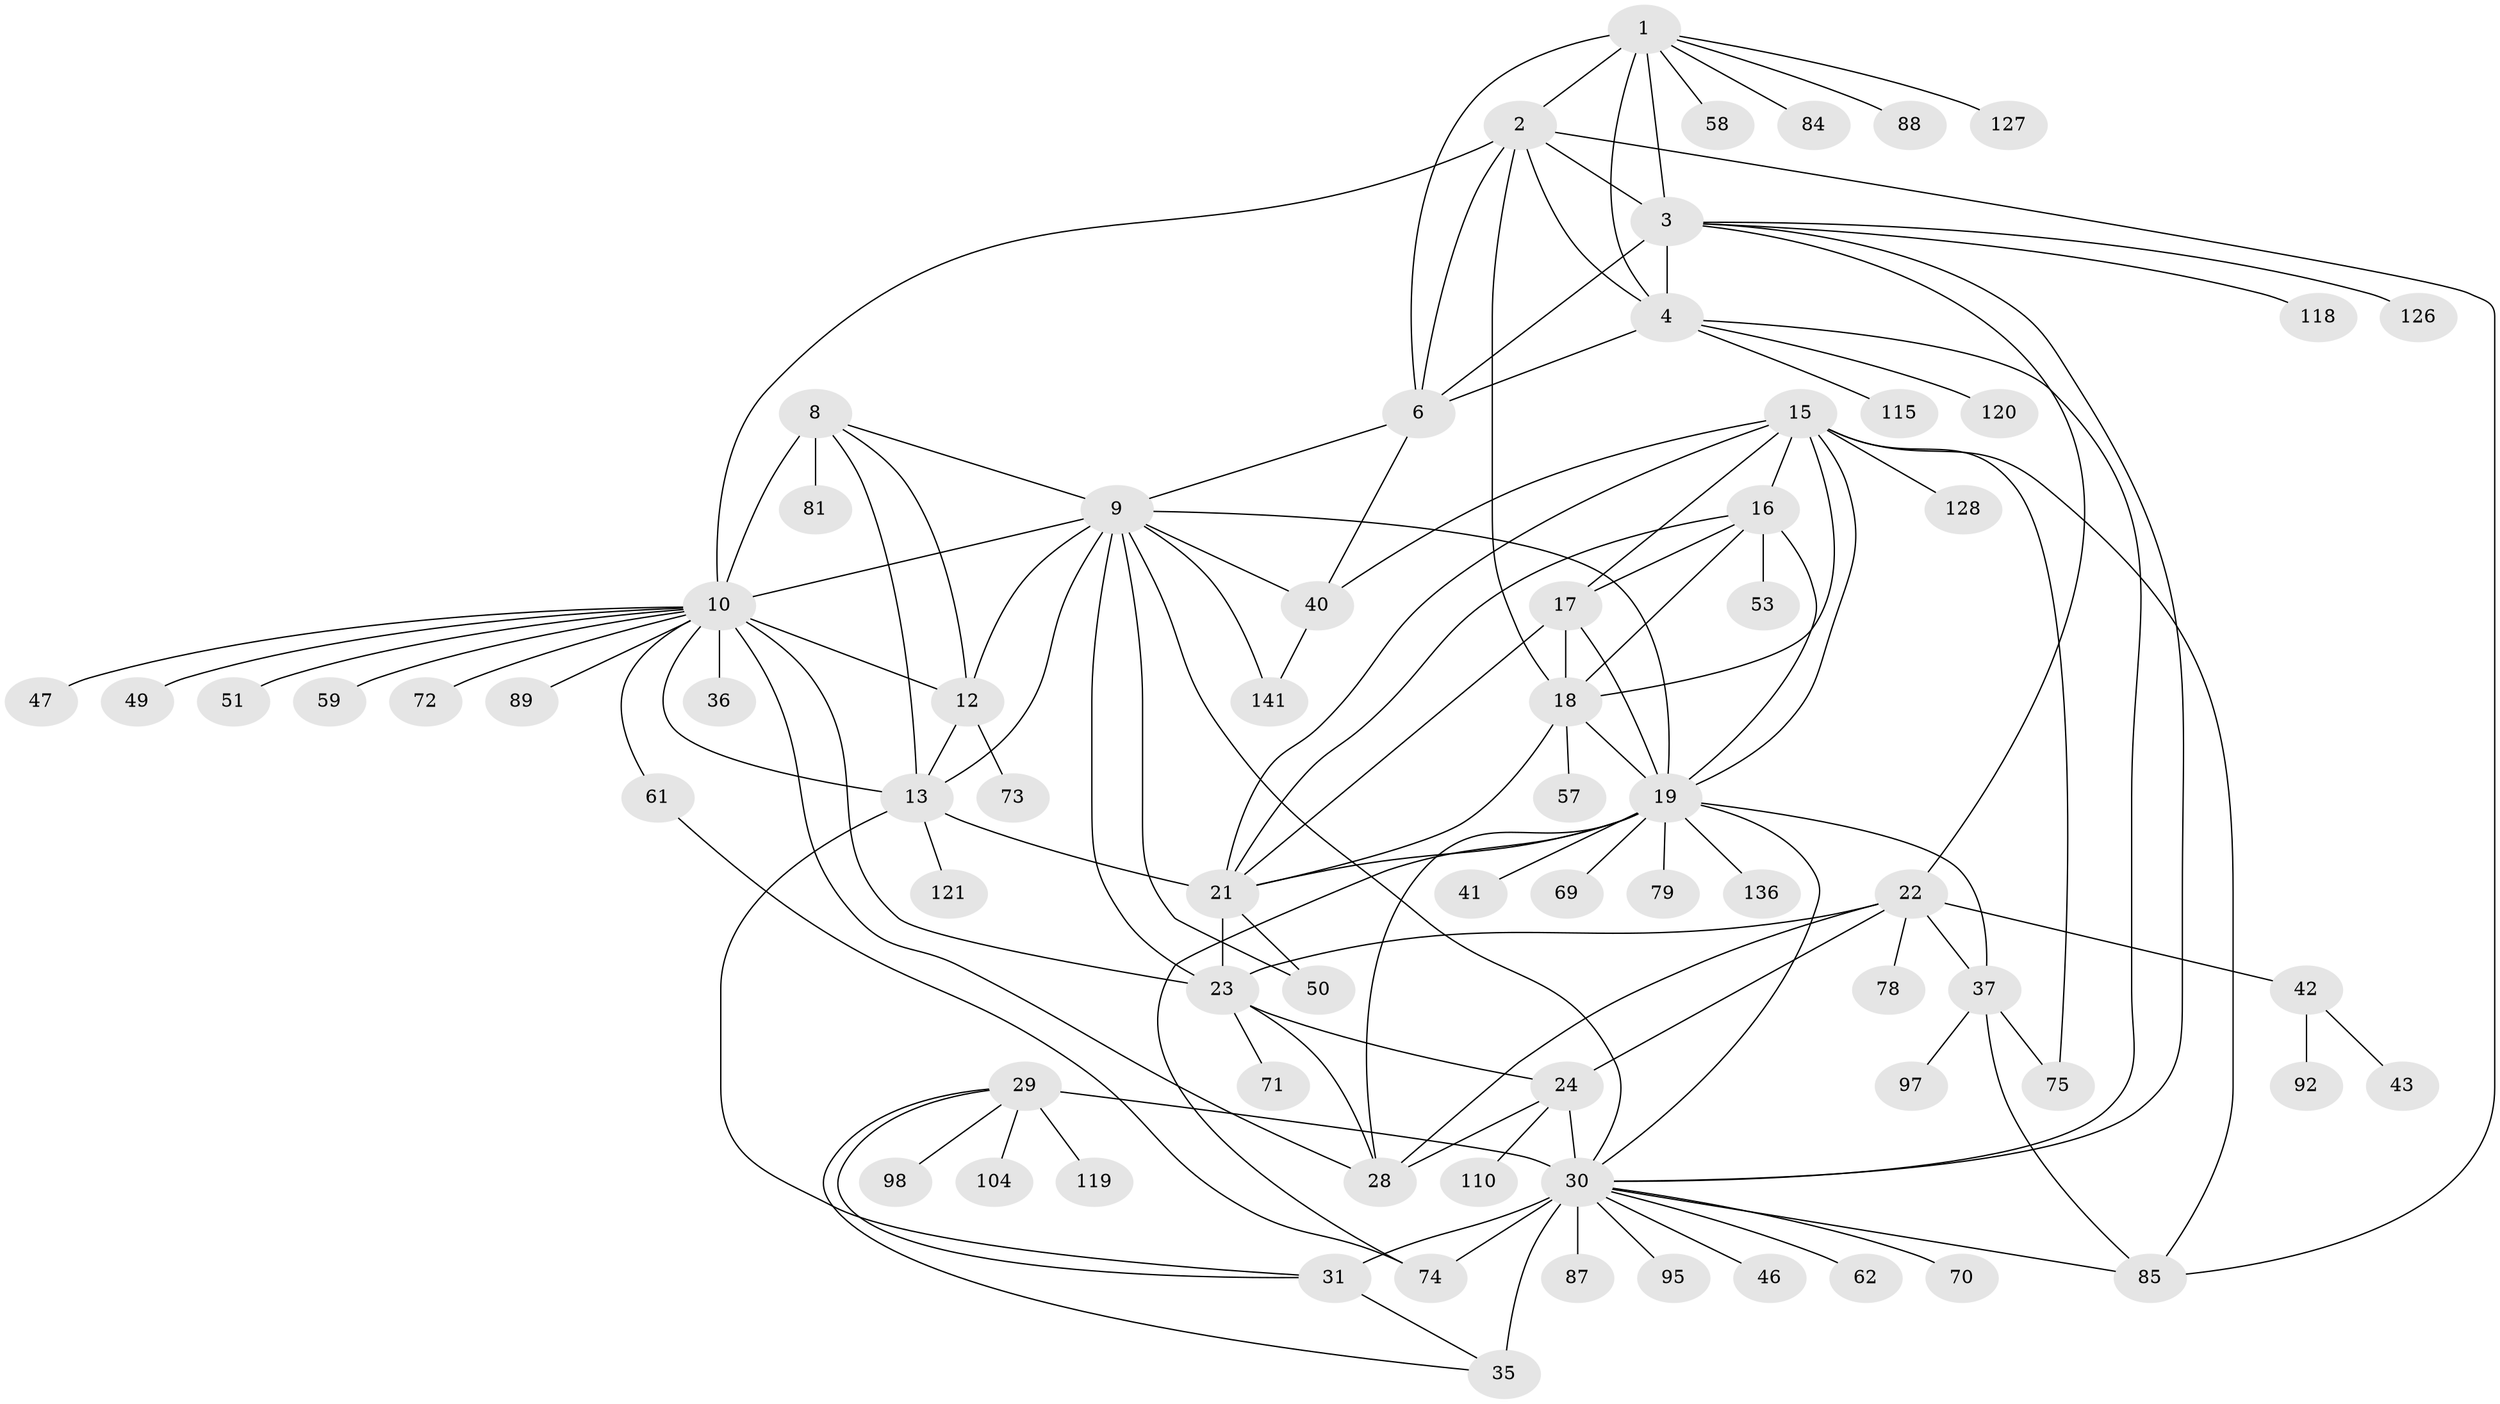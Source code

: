 // original degree distribution, {10: 0.027586206896551724, 9: 0.0896551724137931, 8: 0.05517241379310345, 12: 0.013793103448275862, 13: 0.013793103448275862, 6: 0.006896551724137931, 16: 0.006896551724137931, 11: 0.020689655172413793, 7: 0.006896551724137931, 1: 0.5448275862068965, 5: 0.013793103448275862, 2: 0.15862068965517243, 4: 0.013793103448275862, 3: 0.027586206896551724}
// Generated by graph-tools (version 1.1) at 2025/54/03/05/25 16:54:48]
// undirected, 72 vertices, 123 edges
graph export_dot {
graph [start="1"]
  node [color=gray90,style=filled];
  1;
  2;
  3 [super="+5+77"];
  4;
  6 [super="+108+44+7"];
  8 [super="+99+132+63"];
  9 [super="+38+54"];
  10 [super="+102+143+135+14+11+76"];
  12 [super="+55+68+80"];
  13;
  15;
  16 [super="+94"];
  17;
  18;
  19 [super="+67+20+113+133"];
  21 [super="+64+45+117+93"];
  22 [super="+114+138+65+25+26+27"];
  23 [super="+48"];
  24;
  28 [super="+83+90+116"];
  29;
  30 [super="+60+32+52+56+142"];
  31 [super="+106"];
  35 [super="+124+107"];
  36;
  37;
  40;
  41;
  42;
  43;
  46;
  47;
  49;
  50;
  51;
  53 [super="+139"];
  57;
  58;
  59;
  61;
  62;
  69 [super="+122"];
  70 [super="+123"];
  71;
  72;
  73;
  74 [super="+145"];
  75;
  78;
  79;
  81;
  84;
  85 [super="+101+96"];
  87;
  88;
  89;
  92;
  95 [super="+130"];
  97;
  98;
  104;
  110 [super="+112"];
  115;
  118;
  119;
  120;
  121;
  126;
  127;
  128;
  136;
  141;
  1 -- 2;
  1 -- 3 [weight=2];
  1 -- 4;
  1 -- 6 [weight=2];
  1 -- 58;
  1 -- 84;
  1 -- 88;
  1 -- 127;
  2 -- 3 [weight=2];
  2 -- 4;
  2 -- 6 [weight=2];
  2 -- 18;
  2 -- 85;
  2 -- 10;
  3 -- 4 [weight=2];
  3 -- 6 [weight=4];
  3 -- 30;
  3 -- 126;
  3 -- 118;
  3 -- 22;
  4 -- 6 [weight=2];
  4 -- 115;
  4 -- 120;
  4 -- 30;
  6 -- 40;
  6 -- 9;
  8 -- 9;
  8 -- 10 [weight=3];
  8 -- 12;
  8 -- 13;
  8 -- 81;
  9 -- 10 [weight=3];
  9 -- 12;
  9 -- 13;
  9 -- 23;
  9 -- 50;
  9 -- 19 [weight=2];
  9 -- 40;
  9 -- 141;
  9 -- 30;
  10 -- 12 [weight=3];
  10 -- 13 [weight=3];
  10 -- 47;
  10 -- 49;
  10 -- 51;
  10 -- 89;
  10 -- 72;
  10 -- 36;
  10 -- 59;
  10 -- 28;
  10 -- 61;
  10 -- 23;
  12 -- 13;
  12 -- 73;
  13 -- 31;
  13 -- 121;
  13 -- 21;
  15 -- 16;
  15 -- 17;
  15 -- 18;
  15 -- 19 [weight=2];
  15 -- 21;
  15 -- 40;
  15 -- 75;
  15 -- 128;
  15 -- 85;
  16 -- 17;
  16 -- 18;
  16 -- 19 [weight=2];
  16 -- 21;
  16 -- 53;
  17 -- 18;
  17 -- 19 [weight=2];
  17 -- 21;
  18 -- 19 [weight=2];
  18 -- 21;
  18 -- 57;
  19 -- 21 [weight=2];
  19 -- 69;
  19 -- 136;
  19 -- 74;
  19 -- 79;
  19 -- 28;
  19 -- 30;
  19 -- 37;
  19 -- 41;
  21 -- 50;
  21 -- 23;
  22 -- 23 [weight=4];
  22 -- 24 [weight=4];
  22 -- 28 [weight=4];
  22 -- 78;
  22 -- 42;
  22 -- 37;
  23 -- 24;
  23 -- 28;
  23 -- 71;
  24 -- 28;
  24 -- 30;
  24 -- 110;
  29 -- 30 [weight=4];
  29 -- 31;
  29 -- 35;
  29 -- 98;
  29 -- 104;
  29 -- 119;
  30 -- 31 [weight=4];
  30 -- 35 [weight=4];
  30 -- 85;
  30 -- 70;
  30 -- 74;
  30 -- 46;
  30 -- 95;
  30 -- 87;
  30 -- 62;
  31 -- 35;
  37 -- 75;
  37 -- 97;
  37 -- 85;
  40 -- 141;
  42 -- 43;
  42 -- 92;
  61 -- 74;
}
